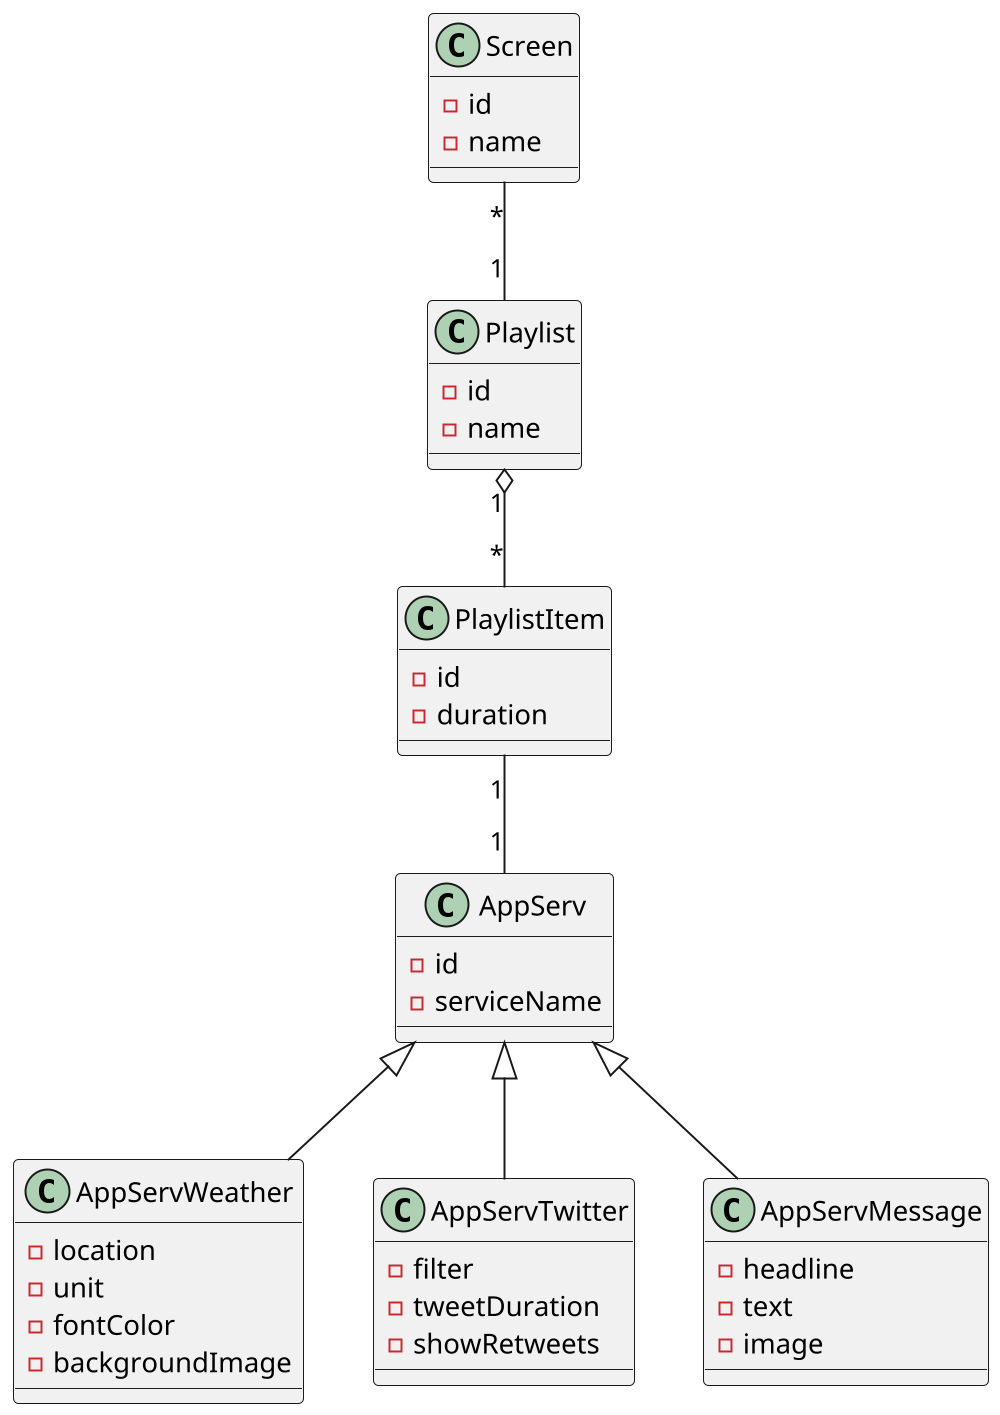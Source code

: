 @startuml
scale 1000 width

class Screen {
	- id
	- name
}

Screen "*" -- "1" Playlist

class Playlist {
	- id
	- name
}

Playlist "1" o-- "*" PlaylistItem

class PlaylistItem {
	- id
	- duration
}

PlaylistItem "1" -- "1" AppServ

class AppServ {
	- id
	- serviceName
}

AppServ <|-- AppServWeather

class AppServWeather {
	- location
	- unit
	- fontColor
	- backgroundImage
}

AppServ <|-- AppServTwitter

class AppServTwitter {
	- filter
	- tweetDuration
	- showRetweets
}

AppServ <|-- AppServMessage 

class AppServMessage {
	- headline
	- text
	- image
}


@enduml